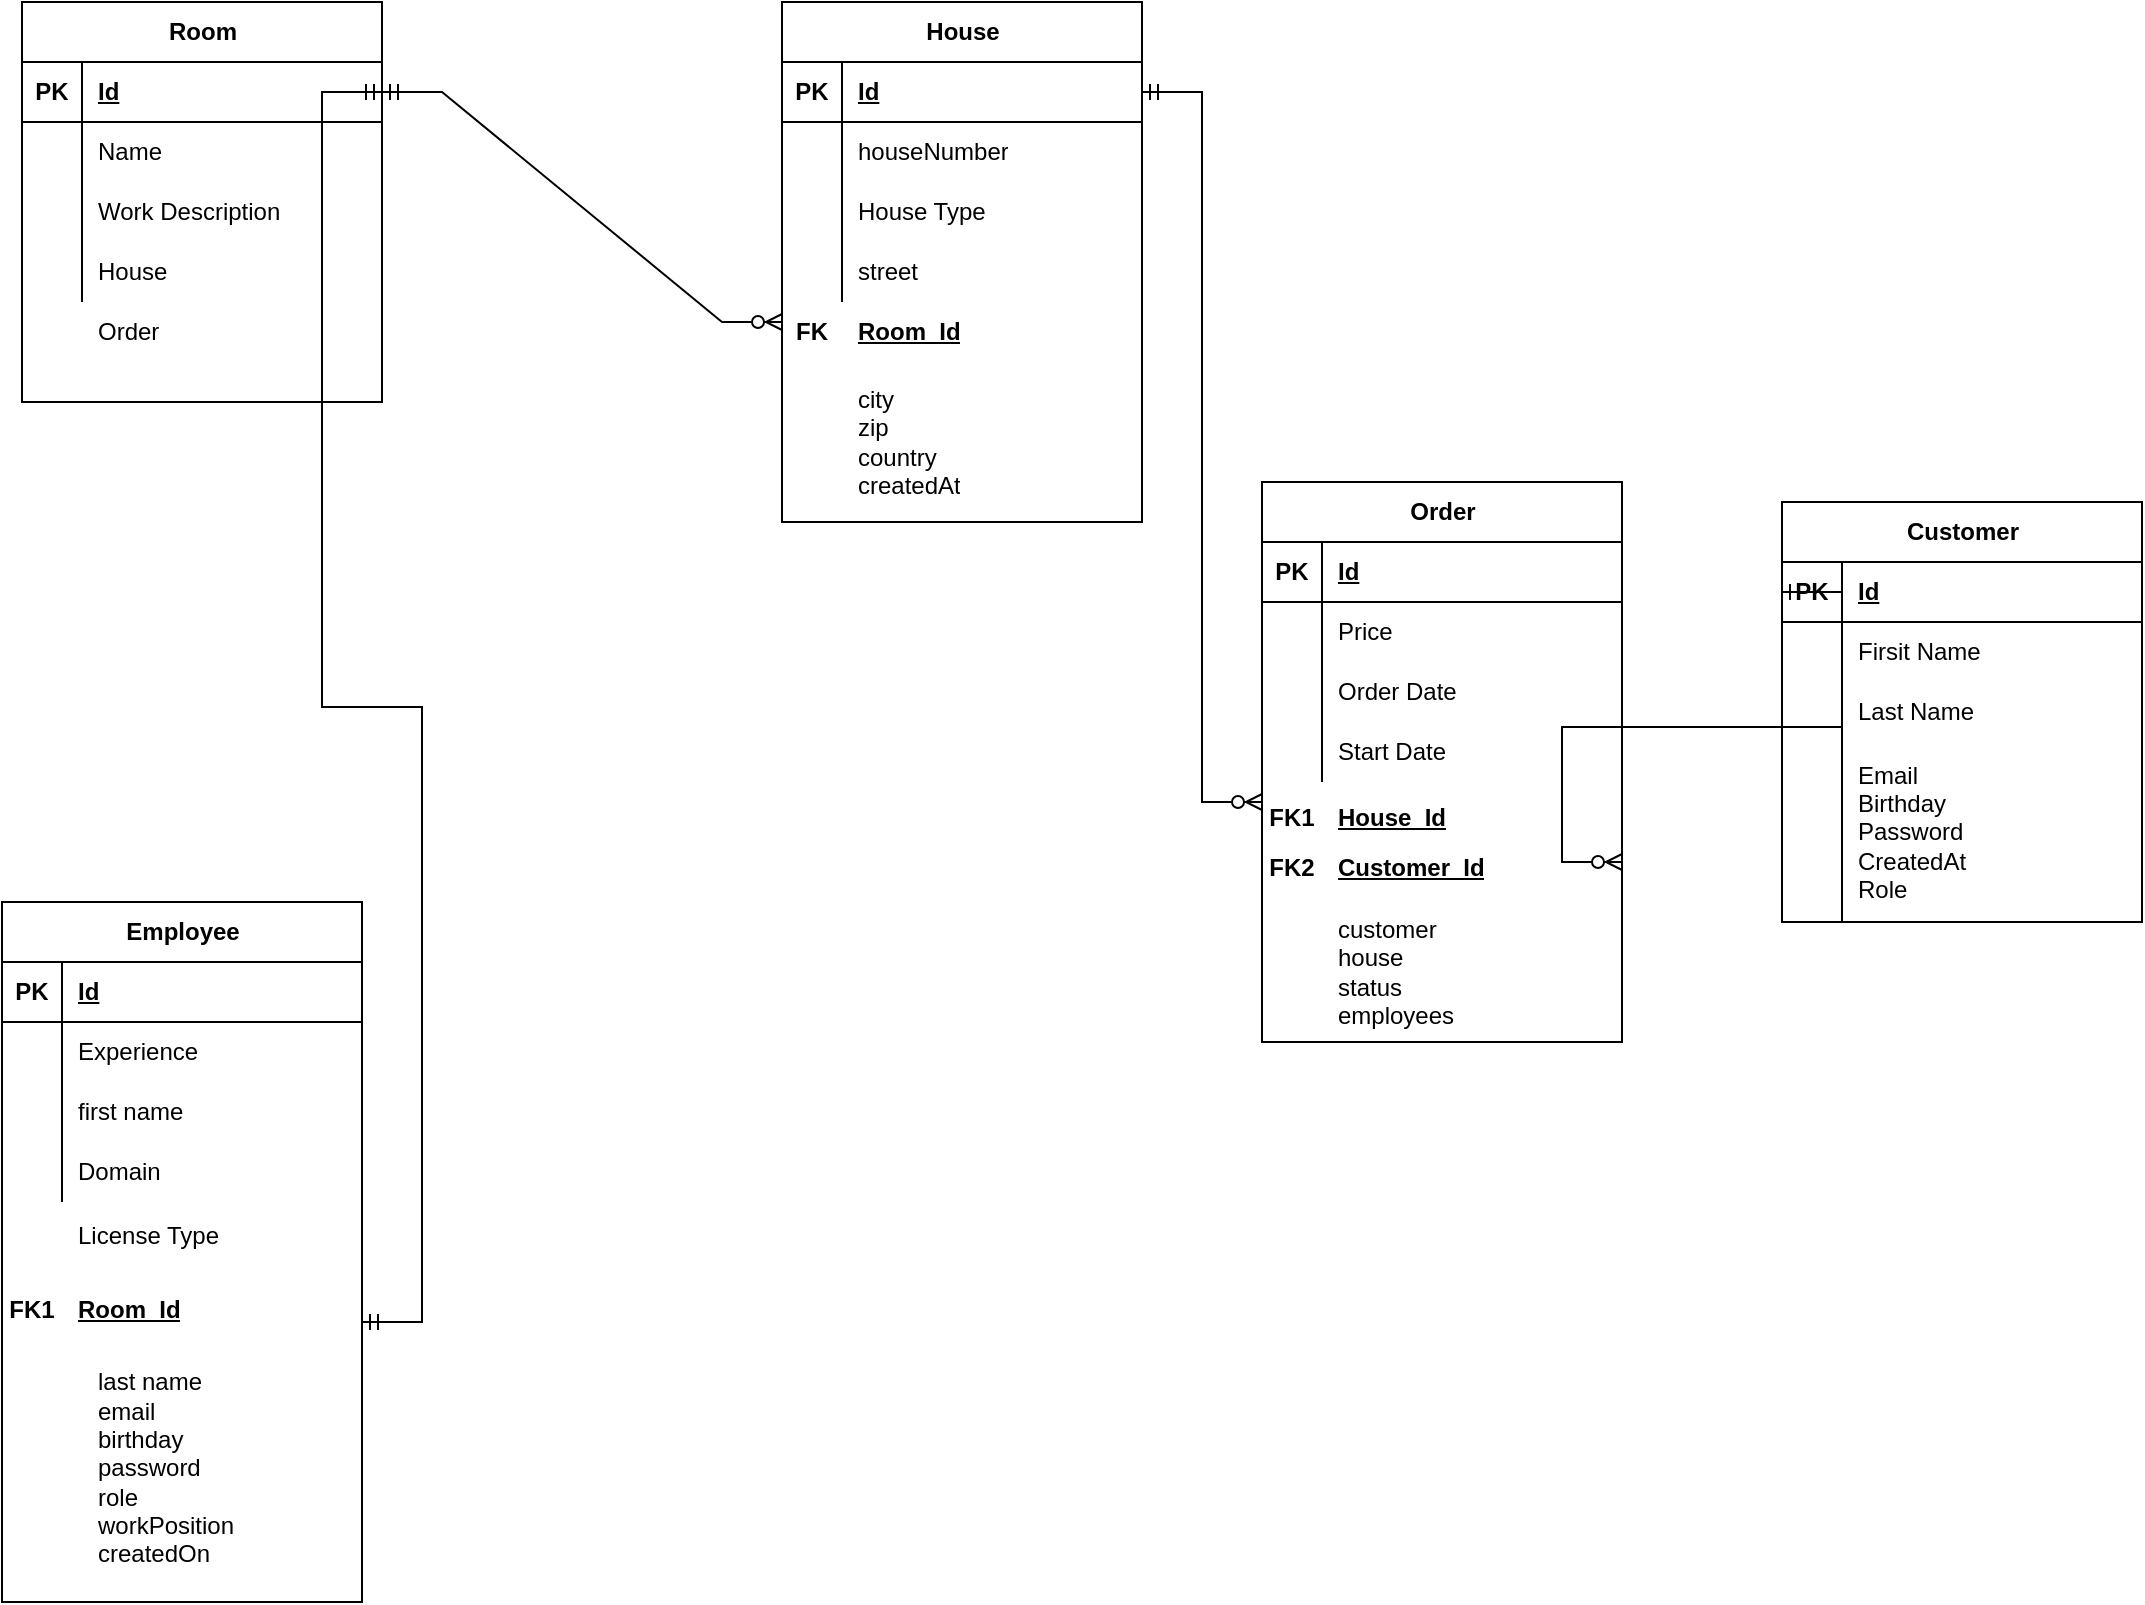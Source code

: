 <mxfile version="22.1.2" type="device">
  <diagram name="Page-1" id="Bh1-VLwmAm6y3t7GcpSy">
    <mxGraphModel dx="-127" dy="1583" grid="1" gridSize="10" guides="1" tooltips="1" connect="1" arrows="1" fold="1" page="1" pageScale="1" pageWidth="827" pageHeight="1169" math="0" shadow="0">
      <root>
        <mxCell id="0" />
        <mxCell id="1" parent="0" />
        <mxCell id="pNH0srEoW9bktGHwoElj-258" value="House" style="shape=table;startSize=30;container=1;collapsible=1;childLayout=tableLayout;fixedRows=1;rowLines=0;fontStyle=1;align=center;resizeLast=1;html=1;" parent="1" vertex="1">
          <mxGeometry x="1260" y="-1140" width="180" height="260" as="geometry" />
        </mxCell>
        <mxCell id="pNH0srEoW9bktGHwoElj-259" value="" style="shape=tableRow;horizontal=0;startSize=0;swimlaneHead=0;swimlaneBody=0;fillColor=none;collapsible=0;dropTarget=0;points=[[0,0.5],[1,0.5]];portConstraint=eastwest;top=0;left=0;right=0;bottom=1;" parent="pNH0srEoW9bktGHwoElj-258" vertex="1">
          <mxGeometry y="30" width="180" height="30" as="geometry" />
        </mxCell>
        <mxCell id="pNH0srEoW9bktGHwoElj-260" value="PK" style="shape=partialRectangle;connectable=0;fillColor=none;top=0;left=0;bottom=0;right=0;fontStyle=1;overflow=hidden;whiteSpace=wrap;html=1;" parent="pNH0srEoW9bktGHwoElj-259" vertex="1">
          <mxGeometry width="30" height="30" as="geometry">
            <mxRectangle width="30" height="30" as="alternateBounds" />
          </mxGeometry>
        </mxCell>
        <mxCell id="pNH0srEoW9bktGHwoElj-261" value="Id" style="shape=partialRectangle;connectable=0;fillColor=none;top=0;left=0;bottom=0;right=0;align=left;spacingLeft=6;fontStyle=5;overflow=hidden;whiteSpace=wrap;html=1;" parent="pNH0srEoW9bktGHwoElj-259" vertex="1">
          <mxGeometry x="30" width="150" height="30" as="geometry">
            <mxRectangle width="150" height="30" as="alternateBounds" />
          </mxGeometry>
        </mxCell>
        <mxCell id="pNH0srEoW9bktGHwoElj-262" value="" style="shape=tableRow;horizontal=0;startSize=0;swimlaneHead=0;swimlaneBody=0;fillColor=none;collapsible=0;dropTarget=0;points=[[0,0.5],[1,0.5]];portConstraint=eastwest;top=0;left=0;right=0;bottom=0;" parent="pNH0srEoW9bktGHwoElj-258" vertex="1">
          <mxGeometry y="60" width="180" height="30" as="geometry" />
        </mxCell>
        <mxCell id="pNH0srEoW9bktGHwoElj-263" value="" style="shape=partialRectangle;connectable=0;fillColor=none;top=0;left=0;bottom=0;right=0;editable=1;overflow=hidden;whiteSpace=wrap;html=1;" parent="pNH0srEoW9bktGHwoElj-262" vertex="1">
          <mxGeometry width="30" height="30" as="geometry">
            <mxRectangle width="30" height="30" as="alternateBounds" />
          </mxGeometry>
        </mxCell>
        <mxCell id="pNH0srEoW9bktGHwoElj-264" value="houseNumber" style="shape=partialRectangle;connectable=0;fillColor=none;top=0;left=0;bottom=0;right=0;align=left;spacingLeft=6;overflow=hidden;whiteSpace=wrap;html=1;" parent="pNH0srEoW9bktGHwoElj-262" vertex="1">
          <mxGeometry x="30" width="150" height="30" as="geometry">
            <mxRectangle width="150" height="30" as="alternateBounds" />
          </mxGeometry>
        </mxCell>
        <mxCell id="pNH0srEoW9bktGHwoElj-265" value="" style="shape=tableRow;horizontal=0;startSize=0;swimlaneHead=0;swimlaneBody=0;fillColor=none;collapsible=0;dropTarget=0;points=[[0,0.5],[1,0.5]];portConstraint=eastwest;top=0;left=0;right=0;bottom=0;" parent="pNH0srEoW9bktGHwoElj-258" vertex="1">
          <mxGeometry y="90" width="180" height="30" as="geometry" />
        </mxCell>
        <mxCell id="pNH0srEoW9bktGHwoElj-266" value="" style="shape=partialRectangle;connectable=0;fillColor=none;top=0;left=0;bottom=0;right=0;editable=1;overflow=hidden;whiteSpace=wrap;html=1;" parent="pNH0srEoW9bktGHwoElj-265" vertex="1">
          <mxGeometry width="30" height="30" as="geometry">
            <mxRectangle width="30" height="30" as="alternateBounds" />
          </mxGeometry>
        </mxCell>
        <mxCell id="pNH0srEoW9bktGHwoElj-267" value="House Type" style="shape=partialRectangle;connectable=0;fillColor=none;top=0;left=0;bottom=0;right=0;align=left;spacingLeft=6;overflow=hidden;whiteSpace=wrap;html=1;" parent="pNH0srEoW9bktGHwoElj-265" vertex="1">
          <mxGeometry x="30" width="150" height="30" as="geometry">
            <mxRectangle width="150" height="30" as="alternateBounds" />
          </mxGeometry>
        </mxCell>
        <mxCell id="pNH0srEoW9bktGHwoElj-268" value="" style="shape=tableRow;horizontal=0;startSize=0;swimlaneHead=0;swimlaneBody=0;fillColor=none;collapsible=0;dropTarget=0;points=[[0,0.5],[1,0.5]];portConstraint=eastwest;top=0;left=0;right=0;bottom=0;" parent="pNH0srEoW9bktGHwoElj-258" vertex="1">
          <mxGeometry y="120" width="180" height="30" as="geometry" />
        </mxCell>
        <mxCell id="pNH0srEoW9bktGHwoElj-269" value="" style="shape=partialRectangle;connectable=0;fillColor=none;top=0;left=0;bottom=0;right=0;editable=1;overflow=hidden;whiteSpace=wrap;html=1;" parent="pNH0srEoW9bktGHwoElj-268" vertex="1">
          <mxGeometry width="30" height="30" as="geometry">
            <mxRectangle width="30" height="30" as="alternateBounds" />
          </mxGeometry>
        </mxCell>
        <mxCell id="pNH0srEoW9bktGHwoElj-270" value="street" style="shape=partialRectangle;connectable=0;fillColor=none;top=0;left=0;bottom=0;right=0;align=left;spacingLeft=6;overflow=hidden;whiteSpace=wrap;html=1;" parent="pNH0srEoW9bktGHwoElj-268" vertex="1">
          <mxGeometry x="30" width="150" height="30" as="geometry">
            <mxRectangle width="150" height="30" as="alternateBounds" />
          </mxGeometry>
        </mxCell>
        <mxCell id="pNH0srEoW9bktGHwoElj-318" value="Customer" style="shape=table;startSize=30;container=1;collapsible=1;childLayout=tableLayout;fixedRows=1;rowLines=0;fontStyle=1;align=center;resizeLast=1;html=1;" parent="1" vertex="1">
          <mxGeometry x="1760" y="-890" width="180" height="210" as="geometry" />
        </mxCell>
        <mxCell id="pNH0srEoW9bktGHwoElj-319" value="" style="shape=tableRow;horizontal=0;startSize=0;swimlaneHead=0;swimlaneBody=0;fillColor=none;collapsible=0;dropTarget=0;points=[[0,0.5],[1,0.5]];portConstraint=eastwest;top=0;left=0;right=0;bottom=1;" parent="pNH0srEoW9bktGHwoElj-318" vertex="1">
          <mxGeometry y="30" width="180" height="30" as="geometry" />
        </mxCell>
        <mxCell id="pNH0srEoW9bktGHwoElj-320" value="PK" style="shape=partialRectangle;connectable=0;fillColor=none;top=0;left=0;bottom=0;right=0;fontStyle=1;overflow=hidden;whiteSpace=wrap;html=1;" parent="pNH0srEoW9bktGHwoElj-319" vertex="1">
          <mxGeometry width="30" height="30" as="geometry">
            <mxRectangle width="30" height="30" as="alternateBounds" />
          </mxGeometry>
        </mxCell>
        <mxCell id="pNH0srEoW9bktGHwoElj-321" value="Id" style="shape=partialRectangle;connectable=0;fillColor=none;top=0;left=0;bottom=0;right=0;align=left;spacingLeft=6;fontStyle=5;overflow=hidden;whiteSpace=wrap;html=1;" parent="pNH0srEoW9bktGHwoElj-319" vertex="1">
          <mxGeometry x="30" width="150" height="30" as="geometry">
            <mxRectangle width="150" height="30" as="alternateBounds" />
          </mxGeometry>
        </mxCell>
        <mxCell id="pNH0srEoW9bktGHwoElj-322" value="" style="shape=tableRow;horizontal=0;startSize=0;swimlaneHead=0;swimlaneBody=0;fillColor=none;collapsible=0;dropTarget=0;points=[[0,0.5],[1,0.5]];portConstraint=eastwest;top=0;left=0;right=0;bottom=0;" parent="pNH0srEoW9bktGHwoElj-318" vertex="1">
          <mxGeometry y="60" width="180" height="30" as="geometry" />
        </mxCell>
        <mxCell id="pNH0srEoW9bktGHwoElj-323" value="" style="shape=partialRectangle;connectable=0;fillColor=none;top=0;left=0;bottom=0;right=0;editable=1;overflow=hidden;whiteSpace=wrap;html=1;" parent="pNH0srEoW9bktGHwoElj-322" vertex="1">
          <mxGeometry width="30" height="30" as="geometry">
            <mxRectangle width="30" height="30" as="alternateBounds" />
          </mxGeometry>
        </mxCell>
        <mxCell id="pNH0srEoW9bktGHwoElj-324" value="Firsit Name" style="shape=partialRectangle;connectable=0;fillColor=none;top=0;left=0;bottom=0;right=0;align=left;spacingLeft=6;overflow=hidden;whiteSpace=wrap;html=1;" parent="pNH0srEoW9bktGHwoElj-322" vertex="1">
          <mxGeometry x="30" width="150" height="30" as="geometry">
            <mxRectangle width="150" height="30" as="alternateBounds" />
          </mxGeometry>
        </mxCell>
        <mxCell id="pNH0srEoW9bktGHwoElj-325" value="" style="shape=tableRow;horizontal=0;startSize=0;swimlaneHead=0;swimlaneBody=0;fillColor=none;collapsible=0;dropTarget=0;points=[[0,0.5],[1,0.5]];portConstraint=eastwest;top=0;left=0;right=0;bottom=0;" parent="pNH0srEoW9bktGHwoElj-318" vertex="1">
          <mxGeometry y="90" width="180" height="30" as="geometry" />
        </mxCell>
        <mxCell id="pNH0srEoW9bktGHwoElj-326" value="" style="shape=partialRectangle;connectable=0;fillColor=none;top=0;left=0;bottom=0;right=0;editable=1;overflow=hidden;whiteSpace=wrap;html=1;" parent="pNH0srEoW9bktGHwoElj-325" vertex="1">
          <mxGeometry width="30" height="30" as="geometry">
            <mxRectangle width="30" height="30" as="alternateBounds" />
          </mxGeometry>
        </mxCell>
        <mxCell id="pNH0srEoW9bktGHwoElj-327" value="Last Name" style="shape=partialRectangle;connectable=0;fillColor=none;top=0;left=0;bottom=0;right=0;align=left;spacingLeft=6;overflow=hidden;whiteSpace=wrap;html=1;" parent="pNH0srEoW9bktGHwoElj-325" vertex="1">
          <mxGeometry x="30" width="150" height="30" as="geometry">
            <mxRectangle width="150" height="30" as="alternateBounds" />
          </mxGeometry>
        </mxCell>
        <mxCell id="pNH0srEoW9bktGHwoElj-328" value="" style="shape=tableRow;horizontal=0;startSize=0;swimlaneHead=0;swimlaneBody=0;fillColor=none;collapsible=0;dropTarget=0;points=[[0,0.5],[1,0.5]];portConstraint=eastwest;top=0;left=0;right=0;bottom=0;" parent="pNH0srEoW9bktGHwoElj-318" vertex="1">
          <mxGeometry y="120" width="180" height="90" as="geometry" />
        </mxCell>
        <mxCell id="pNH0srEoW9bktGHwoElj-329" value="" style="shape=partialRectangle;connectable=0;fillColor=none;top=0;left=0;bottom=0;right=0;editable=1;overflow=hidden;whiteSpace=wrap;html=1;" parent="pNH0srEoW9bktGHwoElj-328" vertex="1">
          <mxGeometry width="30" height="90" as="geometry">
            <mxRectangle width="30" height="90" as="alternateBounds" />
          </mxGeometry>
        </mxCell>
        <mxCell id="pNH0srEoW9bktGHwoElj-330" value="Email&lt;br&gt;Birthday&lt;br&gt;Password&lt;br&gt;CreatedAt&lt;br&gt;Role" style="shape=partialRectangle;connectable=0;fillColor=none;top=0;left=0;bottom=0;right=0;align=left;spacingLeft=6;overflow=hidden;whiteSpace=wrap;html=1;" parent="pNH0srEoW9bktGHwoElj-328" vertex="1">
          <mxGeometry x="30" width="150" height="90" as="geometry">
            <mxRectangle width="150" height="90" as="alternateBounds" />
          </mxGeometry>
        </mxCell>
        <mxCell id="pNH0srEoW9bktGHwoElj-331" value="" style="group" parent="1" vertex="1" connectable="0">
          <mxGeometry x="870" y="-690" width="190" height="350" as="geometry" />
        </mxCell>
        <mxCell id="pNH0srEoW9bktGHwoElj-203" value="Employee" style="shape=table;startSize=30;container=1;collapsible=1;childLayout=tableLayout;fixedRows=1;rowLines=0;fontStyle=1;align=center;resizeLast=1;html=1;" parent="pNH0srEoW9bktGHwoElj-331" vertex="1">
          <mxGeometry width="180" height="350" as="geometry" />
        </mxCell>
        <mxCell id="pNH0srEoW9bktGHwoElj-204" value="" style="shape=tableRow;horizontal=0;startSize=0;swimlaneHead=0;swimlaneBody=0;fillColor=none;collapsible=0;dropTarget=0;points=[[0,0.5],[1,0.5]];portConstraint=eastwest;top=0;left=0;right=0;bottom=1;" parent="pNH0srEoW9bktGHwoElj-203" vertex="1">
          <mxGeometry y="30" width="180" height="30" as="geometry" />
        </mxCell>
        <mxCell id="pNH0srEoW9bktGHwoElj-205" value="PK" style="shape=partialRectangle;connectable=0;fillColor=none;top=0;left=0;bottom=0;right=0;fontStyle=1;overflow=hidden;whiteSpace=wrap;html=1;" parent="pNH0srEoW9bktGHwoElj-204" vertex="1">
          <mxGeometry width="30" height="30" as="geometry">
            <mxRectangle width="30" height="30" as="alternateBounds" />
          </mxGeometry>
        </mxCell>
        <mxCell id="pNH0srEoW9bktGHwoElj-206" value="Id" style="shape=partialRectangle;connectable=0;fillColor=none;top=0;left=0;bottom=0;right=0;align=left;spacingLeft=6;fontStyle=5;overflow=hidden;whiteSpace=wrap;html=1;" parent="pNH0srEoW9bktGHwoElj-204" vertex="1">
          <mxGeometry x="30" width="150" height="30" as="geometry">
            <mxRectangle width="150" height="30" as="alternateBounds" />
          </mxGeometry>
        </mxCell>
        <mxCell id="pNH0srEoW9bktGHwoElj-207" value="" style="shape=tableRow;horizontal=0;startSize=0;swimlaneHead=0;swimlaneBody=0;fillColor=none;collapsible=0;dropTarget=0;points=[[0,0.5],[1,0.5]];portConstraint=eastwest;top=0;left=0;right=0;bottom=0;" parent="pNH0srEoW9bktGHwoElj-203" vertex="1">
          <mxGeometry y="60" width="180" height="30" as="geometry" />
        </mxCell>
        <mxCell id="pNH0srEoW9bktGHwoElj-208" value="" style="shape=partialRectangle;connectable=0;fillColor=none;top=0;left=0;bottom=0;right=0;editable=1;overflow=hidden;whiteSpace=wrap;html=1;" parent="pNH0srEoW9bktGHwoElj-207" vertex="1">
          <mxGeometry width="30" height="30" as="geometry">
            <mxRectangle width="30" height="30" as="alternateBounds" />
          </mxGeometry>
        </mxCell>
        <mxCell id="pNH0srEoW9bktGHwoElj-209" value="Experience" style="shape=partialRectangle;connectable=0;fillColor=none;top=0;left=0;bottom=0;right=0;align=left;spacingLeft=6;overflow=hidden;whiteSpace=wrap;html=1;" parent="pNH0srEoW9bktGHwoElj-207" vertex="1">
          <mxGeometry x="30" width="150" height="30" as="geometry">
            <mxRectangle width="150" height="30" as="alternateBounds" />
          </mxGeometry>
        </mxCell>
        <mxCell id="pNH0srEoW9bktGHwoElj-210" value="" style="shape=tableRow;horizontal=0;startSize=0;swimlaneHead=0;swimlaneBody=0;fillColor=none;collapsible=0;dropTarget=0;points=[[0,0.5],[1,0.5]];portConstraint=eastwest;top=0;left=0;right=0;bottom=0;" parent="pNH0srEoW9bktGHwoElj-203" vertex="1">
          <mxGeometry y="90" width="180" height="30" as="geometry" />
        </mxCell>
        <mxCell id="pNH0srEoW9bktGHwoElj-211" value="" style="shape=partialRectangle;connectable=0;fillColor=none;top=0;left=0;bottom=0;right=0;editable=1;overflow=hidden;whiteSpace=wrap;html=1;" parent="pNH0srEoW9bktGHwoElj-210" vertex="1">
          <mxGeometry width="30" height="30" as="geometry">
            <mxRectangle width="30" height="30" as="alternateBounds" />
          </mxGeometry>
        </mxCell>
        <mxCell id="pNH0srEoW9bktGHwoElj-212" value="first name" style="shape=partialRectangle;connectable=0;fillColor=none;top=0;left=0;bottom=0;right=0;align=left;spacingLeft=6;overflow=hidden;whiteSpace=wrap;html=1;" parent="pNH0srEoW9bktGHwoElj-210" vertex="1">
          <mxGeometry x="30" width="150" height="30" as="geometry">
            <mxRectangle width="150" height="30" as="alternateBounds" />
          </mxGeometry>
        </mxCell>
        <mxCell id="pNH0srEoW9bktGHwoElj-213" value="" style="shape=tableRow;horizontal=0;startSize=0;swimlaneHead=0;swimlaneBody=0;fillColor=none;collapsible=0;dropTarget=0;points=[[0,0.5],[1,0.5]];portConstraint=eastwest;top=0;left=0;right=0;bottom=0;" parent="pNH0srEoW9bktGHwoElj-203" vertex="1">
          <mxGeometry y="120" width="180" height="30" as="geometry" />
        </mxCell>
        <mxCell id="pNH0srEoW9bktGHwoElj-214" value="" style="shape=partialRectangle;connectable=0;fillColor=none;top=0;left=0;bottom=0;right=0;editable=1;overflow=hidden;whiteSpace=wrap;html=1;" parent="pNH0srEoW9bktGHwoElj-213" vertex="1">
          <mxGeometry width="30" height="30" as="geometry">
            <mxRectangle width="30" height="30" as="alternateBounds" />
          </mxGeometry>
        </mxCell>
        <mxCell id="pNH0srEoW9bktGHwoElj-215" value="Domain" style="shape=partialRectangle;connectable=0;fillColor=none;top=0;left=0;bottom=0;right=0;align=left;spacingLeft=6;overflow=hidden;whiteSpace=wrap;html=1;" parent="pNH0srEoW9bktGHwoElj-213" vertex="1">
          <mxGeometry x="30" width="150" height="30" as="geometry">
            <mxRectangle width="150" height="30" as="alternateBounds" />
          </mxGeometry>
        </mxCell>
        <mxCell id="pNH0srEoW9bktGHwoElj-216" value="License Type" style="shape=partialRectangle;connectable=0;fillColor=none;top=0;left=0;bottom=0;right=0;align=left;spacingLeft=6;overflow=hidden;whiteSpace=wrap;html=1;" parent="pNH0srEoW9bktGHwoElj-331" vertex="1">
          <mxGeometry x="30" y="140.001" width="150" height="53.333" as="geometry">
            <mxRectangle width="150" height="30" as="alternateBounds" />
          </mxGeometry>
        </mxCell>
        <mxCell id="pNH0srEoW9bktGHwoElj-445" value="" style="group" parent="pNH0srEoW9bktGHwoElj-331" vertex="1" connectable="0">
          <mxGeometry y="183.449" width="180" height="41.739" as="geometry" />
        </mxCell>
        <mxCell id="pNH0srEoW9bktGHwoElj-446" value="Room_Id" style="shape=partialRectangle;connectable=0;fillColor=none;top=0;left=0;bottom=0;right=0;align=left;spacingLeft=6;fontStyle=5;overflow=hidden;whiteSpace=wrap;html=1;" parent="pNH0srEoW9bktGHwoElj-445" vertex="1">
          <mxGeometry x="30" width="150" height="41.739" as="geometry">
            <mxRectangle width="150" height="30" as="alternateBounds" />
          </mxGeometry>
        </mxCell>
        <mxCell id="pNH0srEoW9bktGHwoElj-447" value="FK1" style="shape=partialRectangle;connectable=0;fillColor=none;top=0;left=0;bottom=0;right=0;fontStyle=1;overflow=hidden;whiteSpace=wrap;html=1;" parent="pNH0srEoW9bktGHwoElj-445" vertex="1">
          <mxGeometry width="30" height="41.739" as="geometry">
            <mxRectangle width="30" height="30" as="alternateBounds" />
          </mxGeometry>
        </mxCell>
        <mxCell id="5cElAWwpLmYTK7LEwSph-1" value="last name&lt;br&gt;email&lt;br&gt;birthday&lt;br&gt;password&lt;br&gt;role&lt;br&gt;workPosition&lt;br&gt;createdOn" style="shape=partialRectangle;connectable=0;fillColor=none;top=0;left=0;bottom=0;right=0;align=left;spacingLeft=6;overflow=hidden;whiteSpace=wrap;html=1;" vertex="1" parent="pNH0srEoW9bktGHwoElj-331">
          <mxGeometry x="40" y="225.19" width="150" height="114.81" as="geometry">
            <mxRectangle width="150" height="30" as="alternateBounds" />
          </mxGeometry>
        </mxCell>
        <mxCell id="pNH0srEoW9bktGHwoElj-411" value="Room" style="shape=table;startSize=30;container=1;collapsible=1;childLayout=tableLayout;fixedRows=1;rowLines=0;fontStyle=1;align=center;resizeLast=1;html=1;" parent="1" vertex="1">
          <mxGeometry x="880" y="-1140" width="180" height="200" as="geometry" />
        </mxCell>
        <mxCell id="pNH0srEoW9bktGHwoElj-412" value="" style="shape=tableRow;horizontal=0;startSize=0;swimlaneHead=0;swimlaneBody=0;fillColor=none;collapsible=0;dropTarget=0;points=[[0,0.5],[1,0.5]];portConstraint=eastwest;top=0;left=0;right=0;bottom=1;" parent="pNH0srEoW9bktGHwoElj-411" vertex="1">
          <mxGeometry y="30" width="180" height="30" as="geometry" />
        </mxCell>
        <mxCell id="pNH0srEoW9bktGHwoElj-413" value="PK" style="shape=partialRectangle;connectable=0;fillColor=none;top=0;left=0;bottom=0;right=0;fontStyle=1;overflow=hidden;whiteSpace=wrap;html=1;" parent="pNH0srEoW9bktGHwoElj-412" vertex="1">
          <mxGeometry width="30" height="30" as="geometry">
            <mxRectangle width="30" height="30" as="alternateBounds" />
          </mxGeometry>
        </mxCell>
        <mxCell id="pNH0srEoW9bktGHwoElj-414" value="Id" style="shape=partialRectangle;connectable=0;fillColor=none;top=0;left=0;bottom=0;right=0;align=left;spacingLeft=6;fontStyle=5;overflow=hidden;whiteSpace=wrap;html=1;" parent="pNH0srEoW9bktGHwoElj-412" vertex="1">
          <mxGeometry x="30" width="150" height="30" as="geometry">
            <mxRectangle width="150" height="30" as="alternateBounds" />
          </mxGeometry>
        </mxCell>
        <mxCell id="pNH0srEoW9bktGHwoElj-415" value="" style="shape=tableRow;horizontal=0;startSize=0;swimlaneHead=0;swimlaneBody=0;fillColor=none;collapsible=0;dropTarget=0;points=[[0,0.5],[1,0.5]];portConstraint=eastwest;top=0;left=0;right=0;bottom=0;" parent="pNH0srEoW9bktGHwoElj-411" vertex="1">
          <mxGeometry y="60" width="180" height="30" as="geometry" />
        </mxCell>
        <mxCell id="pNH0srEoW9bktGHwoElj-416" value="" style="shape=partialRectangle;connectable=0;fillColor=none;top=0;left=0;bottom=0;right=0;editable=1;overflow=hidden;whiteSpace=wrap;html=1;" parent="pNH0srEoW9bktGHwoElj-415" vertex="1">
          <mxGeometry width="30" height="30" as="geometry">
            <mxRectangle width="30" height="30" as="alternateBounds" />
          </mxGeometry>
        </mxCell>
        <mxCell id="pNH0srEoW9bktGHwoElj-417" value="Name" style="shape=partialRectangle;connectable=0;fillColor=none;top=0;left=0;bottom=0;right=0;align=left;spacingLeft=6;overflow=hidden;whiteSpace=wrap;html=1;" parent="pNH0srEoW9bktGHwoElj-415" vertex="1">
          <mxGeometry x="30" width="150" height="30" as="geometry">
            <mxRectangle width="150" height="30" as="alternateBounds" />
          </mxGeometry>
        </mxCell>
        <mxCell id="pNH0srEoW9bktGHwoElj-418" value="" style="shape=tableRow;horizontal=0;startSize=0;swimlaneHead=0;swimlaneBody=0;fillColor=none;collapsible=0;dropTarget=0;points=[[0,0.5],[1,0.5]];portConstraint=eastwest;top=0;left=0;right=0;bottom=0;" parent="pNH0srEoW9bktGHwoElj-411" vertex="1">
          <mxGeometry y="90" width="180" height="30" as="geometry" />
        </mxCell>
        <mxCell id="pNH0srEoW9bktGHwoElj-419" value="" style="shape=partialRectangle;connectable=0;fillColor=none;top=0;left=0;bottom=0;right=0;editable=1;overflow=hidden;whiteSpace=wrap;html=1;" parent="pNH0srEoW9bktGHwoElj-418" vertex="1">
          <mxGeometry width="30" height="30" as="geometry">
            <mxRectangle width="30" height="30" as="alternateBounds" />
          </mxGeometry>
        </mxCell>
        <mxCell id="pNH0srEoW9bktGHwoElj-420" value="Work Description" style="shape=partialRectangle;connectable=0;fillColor=none;top=0;left=0;bottom=0;right=0;align=left;spacingLeft=6;overflow=hidden;whiteSpace=wrap;html=1;" parent="pNH0srEoW9bktGHwoElj-418" vertex="1">
          <mxGeometry x="30" width="150" height="30" as="geometry">
            <mxRectangle width="150" height="30" as="alternateBounds" />
          </mxGeometry>
        </mxCell>
        <mxCell id="pNH0srEoW9bktGHwoElj-421" value="" style="shape=tableRow;horizontal=0;startSize=0;swimlaneHead=0;swimlaneBody=0;fillColor=none;collapsible=0;dropTarget=0;points=[[0,0.5],[1,0.5]];portConstraint=eastwest;top=0;left=0;right=0;bottom=0;" parent="pNH0srEoW9bktGHwoElj-411" vertex="1">
          <mxGeometry y="120" width="180" height="30" as="geometry" />
        </mxCell>
        <mxCell id="pNH0srEoW9bktGHwoElj-422" value="" style="shape=partialRectangle;connectable=0;fillColor=none;top=0;left=0;bottom=0;right=0;editable=1;overflow=hidden;whiteSpace=wrap;html=1;" parent="pNH0srEoW9bktGHwoElj-421" vertex="1">
          <mxGeometry width="30" height="30" as="geometry">
            <mxRectangle width="30" height="30" as="alternateBounds" />
          </mxGeometry>
        </mxCell>
        <mxCell id="pNH0srEoW9bktGHwoElj-423" value="House" style="shape=partialRectangle;connectable=0;fillColor=none;top=0;left=0;bottom=0;right=0;align=left;spacingLeft=6;overflow=hidden;whiteSpace=wrap;html=1;" parent="pNH0srEoW9bktGHwoElj-421" vertex="1">
          <mxGeometry x="30" width="150" height="30" as="geometry">
            <mxRectangle width="150" height="30" as="alternateBounds" />
          </mxGeometry>
        </mxCell>
        <mxCell id="pNH0srEoW9bktGHwoElj-448" value="" style="edgeStyle=entityRelationEdgeStyle;fontSize=12;html=1;endArrow=ERmandOne;startArrow=ERmandOne;rounded=0;entryX=1;entryY=0.5;entryDx=0;entryDy=0;" parent="1" target="pNH0srEoW9bktGHwoElj-412" edge="1">
          <mxGeometry width="100" height="100" relative="1" as="geometry">
            <mxPoint x="1050" y="-480" as="sourcePoint" />
            <mxPoint x="1360" y="-747.5" as="targetPoint" />
          </mxGeometry>
        </mxCell>
        <mxCell id="pNH0srEoW9bktGHwoElj-451" value="" style="edgeStyle=entityRelationEdgeStyle;fontSize=12;html=1;endArrow=ERzeroToMany;startArrow=ERmandOne;rounded=0;exitX=1;exitY=0.5;exitDx=0;exitDy=0;" parent="1" source="pNH0srEoW9bktGHwoElj-412" edge="1">
          <mxGeometry width="100" height="100" relative="1" as="geometry">
            <mxPoint x="1134" y="-880" as="sourcePoint" />
            <mxPoint x="1260" y="-980" as="targetPoint" />
          </mxGeometry>
        </mxCell>
        <mxCell id="pNH0srEoW9bktGHwoElj-454" value="" style="group" parent="1" vertex="1" connectable="0">
          <mxGeometry x="1260" y="-990" width="180" height="30" as="geometry" />
        </mxCell>
        <mxCell id="pNH0srEoW9bktGHwoElj-452" value="FK" style="shape=partialRectangle;connectable=0;fillColor=none;top=0;left=0;bottom=0;right=0;fontStyle=1;overflow=hidden;whiteSpace=wrap;html=1;" parent="pNH0srEoW9bktGHwoElj-454" vertex="1">
          <mxGeometry width="30" height="30" as="geometry">
            <mxRectangle width="30" height="30" as="alternateBounds" />
          </mxGeometry>
        </mxCell>
        <mxCell id="pNH0srEoW9bktGHwoElj-453" value="Room_Id" style="shape=partialRectangle;connectable=0;fillColor=none;top=0;left=0;bottom=0;right=0;align=left;spacingLeft=6;fontStyle=5;overflow=hidden;whiteSpace=wrap;html=1;" parent="pNH0srEoW9bktGHwoElj-454" vertex="1">
          <mxGeometry x="30" width="150" height="30" as="geometry">
            <mxRectangle width="150" height="30" as="alternateBounds" />
          </mxGeometry>
        </mxCell>
        <mxCell id="pNH0srEoW9bktGHwoElj-471" value="" style="edgeStyle=entityRelationEdgeStyle;fontSize=12;html=1;endArrow=ERzeroToMany;startArrow=ERmandOne;rounded=0;exitX=1;exitY=0.5;exitDx=0;exitDy=0;" parent="1" source="pNH0srEoW9bktGHwoElj-259" edge="1">
          <mxGeometry width="100" height="100" relative="1" as="geometry">
            <mxPoint x="1370" y="-795" as="sourcePoint" />
            <mxPoint x="1500" y="-740" as="targetPoint" />
          </mxGeometry>
        </mxCell>
        <mxCell id="pNH0srEoW9bktGHwoElj-472" value="" style="group" parent="1" vertex="1" connectable="0">
          <mxGeometry x="1500" y="-900" width="180" height="280" as="geometry" />
        </mxCell>
        <mxCell id="pNH0srEoW9bktGHwoElj-288" value="Order" style="shape=table;startSize=30;container=1;collapsible=1;childLayout=tableLayout;fixedRows=1;rowLines=0;fontStyle=1;align=center;resizeLast=1;html=1;" parent="pNH0srEoW9bktGHwoElj-472" vertex="1">
          <mxGeometry width="180" height="280" as="geometry" />
        </mxCell>
        <mxCell id="pNH0srEoW9bktGHwoElj-289" value="" style="shape=tableRow;horizontal=0;startSize=0;swimlaneHead=0;swimlaneBody=0;fillColor=none;collapsible=0;dropTarget=0;points=[[0,0.5],[1,0.5]];portConstraint=eastwest;top=0;left=0;right=0;bottom=1;" parent="pNH0srEoW9bktGHwoElj-288" vertex="1">
          <mxGeometry y="30" width="180" height="30" as="geometry" />
        </mxCell>
        <mxCell id="pNH0srEoW9bktGHwoElj-290" value="PK" style="shape=partialRectangle;connectable=0;fillColor=none;top=0;left=0;bottom=0;right=0;fontStyle=1;overflow=hidden;whiteSpace=wrap;html=1;" parent="pNH0srEoW9bktGHwoElj-289" vertex="1">
          <mxGeometry width="30" height="30" as="geometry">
            <mxRectangle width="30" height="30" as="alternateBounds" />
          </mxGeometry>
        </mxCell>
        <mxCell id="pNH0srEoW9bktGHwoElj-291" value="Id" style="shape=partialRectangle;connectable=0;fillColor=none;top=0;left=0;bottom=0;right=0;align=left;spacingLeft=6;fontStyle=5;overflow=hidden;whiteSpace=wrap;html=1;" parent="pNH0srEoW9bktGHwoElj-289" vertex="1">
          <mxGeometry x="30" width="150" height="30" as="geometry">
            <mxRectangle width="150" height="30" as="alternateBounds" />
          </mxGeometry>
        </mxCell>
        <mxCell id="pNH0srEoW9bktGHwoElj-292" value="" style="shape=tableRow;horizontal=0;startSize=0;swimlaneHead=0;swimlaneBody=0;fillColor=none;collapsible=0;dropTarget=0;points=[[0,0.5],[1,0.5]];portConstraint=eastwest;top=0;left=0;right=0;bottom=0;" parent="pNH0srEoW9bktGHwoElj-288" vertex="1">
          <mxGeometry y="60" width="180" height="30" as="geometry" />
        </mxCell>
        <mxCell id="pNH0srEoW9bktGHwoElj-293" value="" style="shape=partialRectangle;connectable=0;fillColor=none;top=0;left=0;bottom=0;right=0;editable=1;overflow=hidden;whiteSpace=wrap;html=1;" parent="pNH0srEoW9bktGHwoElj-292" vertex="1">
          <mxGeometry width="30" height="30" as="geometry">
            <mxRectangle width="30" height="30" as="alternateBounds" />
          </mxGeometry>
        </mxCell>
        <mxCell id="pNH0srEoW9bktGHwoElj-294" value="Price" style="shape=partialRectangle;connectable=0;fillColor=none;top=0;left=0;bottom=0;right=0;align=left;spacingLeft=6;overflow=hidden;whiteSpace=wrap;html=1;" parent="pNH0srEoW9bktGHwoElj-292" vertex="1">
          <mxGeometry x="30" width="150" height="30" as="geometry">
            <mxRectangle width="150" height="30" as="alternateBounds" />
          </mxGeometry>
        </mxCell>
        <mxCell id="pNH0srEoW9bktGHwoElj-295" value="" style="shape=tableRow;horizontal=0;startSize=0;swimlaneHead=0;swimlaneBody=0;fillColor=none;collapsible=0;dropTarget=0;points=[[0,0.5],[1,0.5]];portConstraint=eastwest;top=0;left=0;right=0;bottom=0;" parent="pNH0srEoW9bktGHwoElj-288" vertex="1">
          <mxGeometry y="90" width="180" height="30" as="geometry" />
        </mxCell>
        <mxCell id="pNH0srEoW9bktGHwoElj-296" value="" style="shape=partialRectangle;connectable=0;fillColor=none;top=0;left=0;bottom=0;right=0;editable=1;overflow=hidden;whiteSpace=wrap;html=1;" parent="pNH0srEoW9bktGHwoElj-295" vertex="1">
          <mxGeometry width="30" height="30" as="geometry">
            <mxRectangle width="30" height="30" as="alternateBounds" />
          </mxGeometry>
        </mxCell>
        <mxCell id="pNH0srEoW9bktGHwoElj-297" value="Order Date" style="shape=partialRectangle;connectable=0;fillColor=none;top=0;left=0;bottom=0;right=0;align=left;spacingLeft=6;overflow=hidden;whiteSpace=wrap;html=1;" parent="pNH0srEoW9bktGHwoElj-295" vertex="1">
          <mxGeometry x="30" width="150" height="30" as="geometry">
            <mxRectangle width="150" height="30" as="alternateBounds" />
          </mxGeometry>
        </mxCell>
        <mxCell id="pNH0srEoW9bktGHwoElj-298" value="" style="shape=tableRow;horizontal=0;startSize=0;swimlaneHead=0;swimlaneBody=0;fillColor=none;collapsible=0;dropTarget=0;points=[[0,0.5],[1,0.5]];portConstraint=eastwest;top=0;left=0;right=0;bottom=0;" parent="pNH0srEoW9bktGHwoElj-288" vertex="1">
          <mxGeometry y="120" width="180" height="30" as="geometry" />
        </mxCell>
        <mxCell id="pNH0srEoW9bktGHwoElj-299" value="" style="shape=partialRectangle;connectable=0;fillColor=none;top=0;left=0;bottom=0;right=0;editable=1;overflow=hidden;whiteSpace=wrap;html=1;" parent="pNH0srEoW9bktGHwoElj-298" vertex="1">
          <mxGeometry width="30" height="30" as="geometry">
            <mxRectangle width="30" height="30" as="alternateBounds" />
          </mxGeometry>
        </mxCell>
        <mxCell id="pNH0srEoW9bktGHwoElj-300" value="Start Date" style="shape=partialRectangle;connectable=0;fillColor=none;top=0;left=0;bottom=0;right=0;align=left;spacingLeft=6;overflow=hidden;whiteSpace=wrap;html=1;" parent="pNH0srEoW9bktGHwoElj-298" vertex="1">
          <mxGeometry x="30" width="150" height="30" as="geometry">
            <mxRectangle width="150" height="30" as="alternateBounds" />
          </mxGeometry>
        </mxCell>
        <mxCell id="pNH0srEoW9bktGHwoElj-473" value="" style="group" parent="pNH0srEoW9bktGHwoElj-472" vertex="1" connectable="0">
          <mxGeometry y="175" width="180" height="35" as="geometry" />
        </mxCell>
        <mxCell id="pNH0srEoW9bktGHwoElj-469" value="FK2" style="shape=partialRectangle;connectable=0;fillColor=none;top=0;left=0;bottom=0;right=0;fontStyle=1;overflow=hidden;whiteSpace=wrap;html=1;" parent="pNH0srEoW9bktGHwoElj-473" vertex="1">
          <mxGeometry width="30" height="35" as="geometry">
            <mxRectangle width="30" height="30" as="alternateBounds" />
          </mxGeometry>
        </mxCell>
        <mxCell id="pNH0srEoW9bktGHwoElj-470" value="Customer_Id" style="shape=partialRectangle;connectable=0;fillColor=none;top=0;left=0;bottom=0;right=0;align=left;spacingLeft=6;fontStyle=5;overflow=hidden;whiteSpace=wrap;html=1;" parent="pNH0srEoW9bktGHwoElj-473" vertex="1">
          <mxGeometry x="30" width="150" height="35" as="geometry">
            <mxRectangle width="150" height="30" as="alternateBounds" />
          </mxGeometry>
        </mxCell>
        <mxCell id="pNH0srEoW9bktGHwoElj-474" value="" style="group" parent="pNH0srEoW9bktGHwoElj-472" vertex="1" connectable="0">
          <mxGeometry y="150" width="180" height="35" as="geometry" />
        </mxCell>
        <mxCell id="pNH0srEoW9bktGHwoElj-475" value="FK1" style="shape=partialRectangle;connectable=0;fillColor=none;top=0;left=0;bottom=0;right=0;fontStyle=1;overflow=hidden;whiteSpace=wrap;html=1;" parent="pNH0srEoW9bktGHwoElj-474" vertex="1">
          <mxGeometry width="30" height="35" as="geometry">
            <mxRectangle width="30" height="30" as="alternateBounds" />
          </mxGeometry>
        </mxCell>
        <mxCell id="pNH0srEoW9bktGHwoElj-476" value="House_Id" style="shape=partialRectangle;connectable=0;fillColor=none;top=0;left=0;bottom=0;right=0;align=left;spacingLeft=6;fontStyle=5;overflow=hidden;whiteSpace=wrap;html=1;" parent="pNH0srEoW9bktGHwoElj-474" vertex="1">
          <mxGeometry x="30" width="150" height="35" as="geometry">
            <mxRectangle width="150" height="30" as="alternateBounds" />
          </mxGeometry>
        </mxCell>
        <mxCell id="5cElAWwpLmYTK7LEwSph-2" value="customer&lt;br&gt;house&lt;br&gt;status&lt;br&gt;employees" style="shape=partialRectangle;connectable=0;fillColor=none;top=0;left=0;bottom=0;right=0;align=left;spacingLeft=6;overflow=hidden;whiteSpace=wrap;html=1;" vertex="1" parent="pNH0srEoW9bktGHwoElj-472">
          <mxGeometry x="30" y="210" width="150" height="70" as="geometry">
            <mxRectangle width="150" height="30" as="alternateBounds" />
          </mxGeometry>
        </mxCell>
        <mxCell id="pNH0srEoW9bktGHwoElj-478" value="" style="edgeStyle=entityRelationEdgeStyle;fontSize=12;html=1;endArrow=ERzeroToMany;startArrow=ERmandOne;rounded=0;exitX=0;exitY=0.5;exitDx=0;exitDy=0;" parent="1" source="pNH0srEoW9bktGHwoElj-319" edge="1">
          <mxGeometry width="100" height="100" relative="1" as="geometry">
            <mxPoint x="1670" y="-630" as="sourcePoint" />
            <mxPoint x="1680" y="-710" as="targetPoint" />
            <Array as="points">
              <mxPoint x="1760" y="-820" />
            </Array>
          </mxGeometry>
        </mxCell>
        <mxCell id="5cElAWwpLmYTK7LEwSph-3" value="city&lt;br&gt;zip&lt;br&gt;country&lt;br&gt;createdAt&lt;br&gt;" style="shape=partialRectangle;connectable=0;fillColor=none;top=0;left=0;bottom=0;right=0;align=left;spacingLeft=6;overflow=hidden;whiteSpace=wrap;html=1;" vertex="1" parent="1">
          <mxGeometry x="1290" y="-960" width="150" height="80" as="geometry">
            <mxRectangle width="150" height="30" as="alternateBounds" />
          </mxGeometry>
        </mxCell>
        <mxCell id="5cElAWwpLmYTK7LEwSph-4" value="Order" style="shape=partialRectangle;connectable=0;fillColor=none;top=0;left=0;bottom=0;right=0;align=left;spacingLeft=6;overflow=hidden;whiteSpace=wrap;html=1;" vertex="1" parent="1">
          <mxGeometry x="910" y="-990" width="150" height="30" as="geometry">
            <mxRectangle width="150" height="30" as="alternateBounds" />
          </mxGeometry>
        </mxCell>
      </root>
    </mxGraphModel>
  </diagram>
</mxfile>
